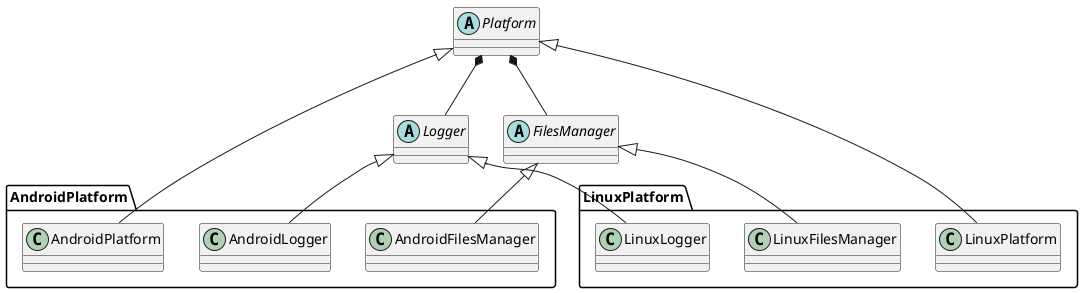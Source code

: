 @startuml diagram
Platform *-- Logger
Platform *-- FilesManager

abstract class Platform
abstract class Logger
abstract class FilesManager

package AndroidPlatform {
    Platform <|-- AndroidPlatform
    Logger <|-- AndroidLogger
    FilesManager <|-- AndroidFilesManager
}

package LinuxPlatform {
    Platform <|-- LinuxPlatform
    Logger <|-- LinuxLogger
    FilesManager <|-- LinuxFilesManager
}

@enduml